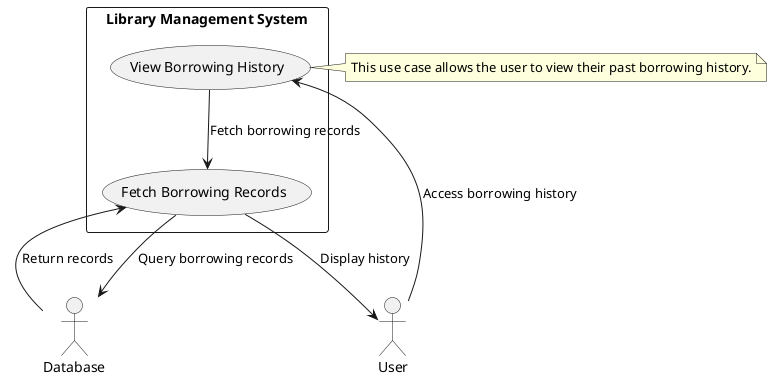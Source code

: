 @startuml

actor User
actor Database

rectangle "Library Management System" {
    usecase "View Borrowing History" as UC6
    usecase "Fetch Borrowing Records" as UC7
}

User --> UC6 : "Access borrowing history"
UC6 --> UC7 : "Fetch borrowing records"
UC7 --> Database : "Query borrowing records"
Database --> UC7 : "Return records"
UC7 --> User : "Display history"

note right of UC6
This use case allows the user to view their past borrowing history.
end note

@enduml
